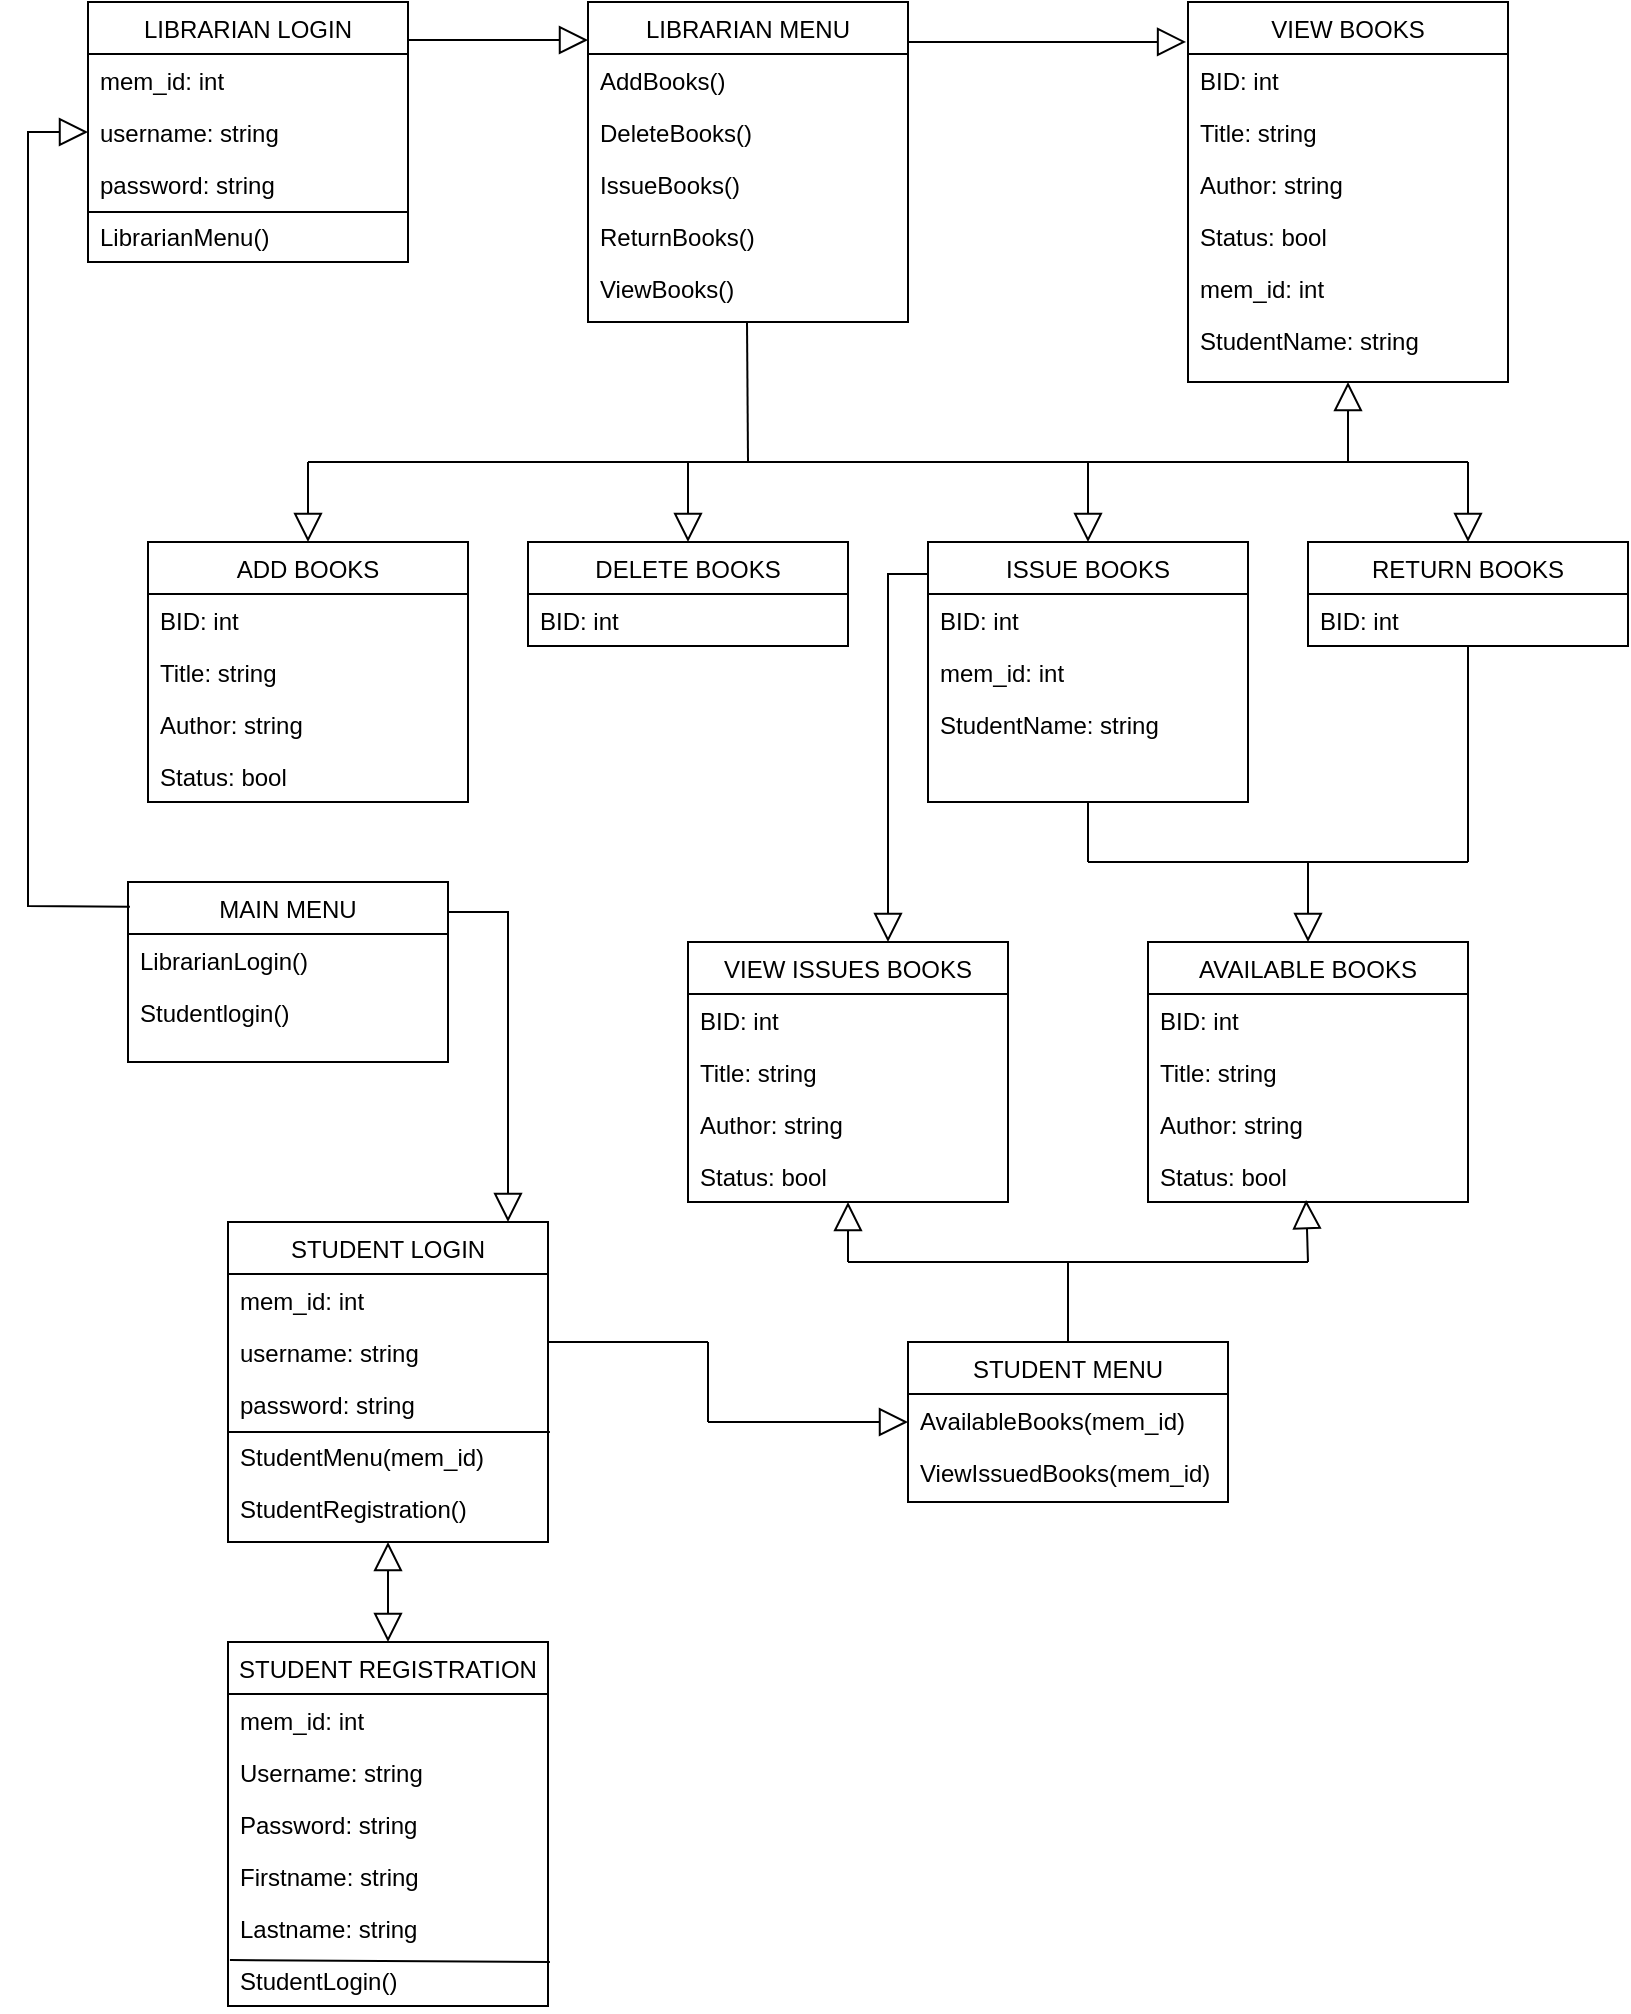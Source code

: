 <mxfile version="20.6.0" type="device"><diagram id="C5RBs43oDa-KdzZeNtuy" name="Page-1"><mxGraphModel dx="946" dy="614" grid="1" gridSize="10" guides="1" tooltips="1" connect="1" arrows="1" fold="1" page="1" pageScale="1" pageWidth="827" pageHeight="1169" math="0" shadow="0"><root><mxCell id="WIyWlLk6GJQsqaUBKTNV-0"/><mxCell id="WIyWlLk6GJQsqaUBKTNV-1" parent="WIyWlLk6GJQsqaUBKTNV-0"/><mxCell id="zkfFHV4jXpPFQw0GAbJ--0" value="VIEW BOOKS" style="swimlane;fontStyle=0;align=center;verticalAlign=top;childLayout=stackLayout;horizontal=1;startSize=26;horizontalStack=0;resizeParent=1;resizeLast=0;collapsible=1;marginBottom=0;rounded=0;shadow=0;strokeWidth=1;" parent="WIyWlLk6GJQsqaUBKTNV-1" vertex="1"><mxGeometry x="600" y="130" width="160" height="190" as="geometry"><mxRectangle x="230" y="140" width="160" height="26" as="alternateBounds"/></mxGeometry></mxCell><mxCell id="zkfFHV4jXpPFQw0GAbJ--1" value="BID: int" style="text;align=left;verticalAlign=top;spacingLeft=4;spacingRight=4;overflow=hidden;rotatable=0;points=[[0,0.5],[1,0.5]];portConstraint=eastwest;" parent="zkfFHV4jXpPFQw0GAbJ--0" vertex="1"><mxGeometry y="26" width="160" height="26" as="geometry"/></mxCell><mxCell id="zkfFHV4jXpPFQw0GAbJ--2" value="Title: string" style="text;align=left;verticalAlign=top;spacingLeft=4;spacingRight=4;overflow=hidden;rotatable=0;points=[[0,0.5],[1,0.5]];portConstraint=eastwest;rounded=0;shadow=0;html=0;" parent="zkfFHV4jXpPFQw0GAbJ--0" vertex="1"><mxGeometry y="52" width="160" height="26" as="geometry"/></mxCell><mxCell id="zkfFHV4jXpPFQw0GAbJ--3" value="Author: string" style="text;align=left;verticalAlign=top;spacingLeft=4;spacingRight=4;overflow=hidden;rotatable=0;points=[[0,0.5],[1,0.5]];portConstraint=eastwest;rounded=0;shadow=0;html=0;" parent="zkfFHV4jXpPFQw0GAbJ--0" vertex="1"><mxGeometry y="78" width="160" height="26" as="geometry"/></mxCell><mxCell id="ZYcGyszNyW5uwmsIXjJW-0" value="Status: bool" style="text;align=left;verticalAlign=top;spacingLeft=4;spacingRight=4;overflow=hidden;rotatable=0;points=[[0,0.5],[1,0.5]];portConstraint=eastwest;rounded=0;shadow=0;html=0;" parent="zkfFHV4jXpPFQw0GAbJ--0" vertex="1"><mxGeometry y="104" width="160" height="26" as="geometry"/></mxCell><mxCell id="ZYcGyszNyW5uwmsIXjJW-1" value="mem_id: int" style="text;align=left;verticalAlign=top;spacingLeft=4;spacingRight=4;overflow=hidden;rotatable=0;points=[[0,0.5],[1,0.5]];portConstraint=eastwest;rounded=0;shadow=0;html=0;" parent="zkfFHV4jXpPFQw0GAbJ--0" vertex="1"><mxGeometry y="130" width="160" height="26" as="geometry"/></mxCell><mxCell id="ZYcGyszNyW5uwmsIXjJW-2" value="StudentName: string" style="text;align=left;verticalAlign=top;spacingLeft=4;spacingRight=4;overflow=hidden;rotatable=0;points=[[0,0.5],[1,0.5]];portConstraint=eastwest;rounded=0;shadow=0;html=0;" parent="zkfFHV4jXpPFQw0GAbJ--0" vertex="1"><mxGeometry y="156" width="160" height="26" as="geometry"/></mxCell><mxCell id="zkfFHV4jXpPFQw0GAbJ--6" value="ADD BOOKS" style="swimlane;fontStyle=0;align=center;verticalAlign=top;childLayout=stackLayout;horizontal=1;startSize=26;horizontalStack=0;resizeParent=1;resizeLast=0;collapsible=1;marginBottom=0;rounded=0;shadow=0;strokeWidth=1;" parent="WIyWlLk6GJQsqaUBKTNV-1" vertex="1"><mxGeometry x="80" y="400" width="160" height="130" as="geometry"><mxRectangle x="130" y="380" width="160" height="26" as="alternateBounds"/></mxGeometry></mxCell><mxCell id="zkfFHV4jXpPFQw0GAbJ--7" value="BID: int" style="text;align=left;verticalAlign=top;spacingLeft=4;spacingRight=4;overflow=hidden;rotatable=0;points=[[0,0.5],[1,0.5]];portConstraint=eastwest;" parent="zkfFHV4jXpPFQw0GAbJ--6" vertex="1"><mxGeometry y="26" width="160" height="26" as="geometry"/></mxCell><mxCell id="zkfFHV4jXpPFQw0GAbJ--8" value="Title: string" style="text;align=left;verticalAlign=top;spacingLeft=4;spacingRight=4;overflow=hidden;rotatable=0;points=[[0,0.5],[1,0.5]];portConstraint=eastwest;rounded=0;shadow=0;html=0;" parent="zkfFHV4jXpPFQw0GAbJ--6" vertex="1"><mxGeometry y="52" width="160" height="26" as="geometry"/></mxCell><mxCell id="ZYcGyszNyW5uwmsIXjJW-3" value="Author: string" style="text;align=left;verticalAlign=top;spacingLeft=4;spacingRight=4;overflow=hidden;rotatable=0;points=[[0,0.5],[1,0.5]];portConstraint=eastwest;rounded=0;shadow=0;html=0;" parent="zkfFHV4jXpPFQw0GAbJ--6" vertex="1"><mxGeometry y="78" width="160" height="26" as="geometry"/></mxCell><mxCell id="ZYcGyszNyW5uwmsIXjJW-4" value="Status: bool" style="text;align=left;verticalAlign=top;spacingLeft=4;spacingRight=4;overflow=hidden;rotatable=0;points=[[0,0.5],[1,0.5]];portConstraint=eastwest;rounded=0;shadow=0;html=0;" parent="zkfFHV4jXpPFQw0GAbJ--6" vertex="1"><mxGeometry y="104" width="160" height="26" as="geometry"/></mxCell><mxCell id="zkfFHV4jXpPFQw0GAbJ--13" value="DELETE BOOKS" style="swimlane;fontStyle=0;align=center;verticalAlign=top;childLayout=stackLayout;horizontal=1;startSize=26;horizontalStack=0;resizeParent=1;resizeLast=0;collapsible=1;marginBottom=0;rounded=0;shadow=0;strokeWidth=1;" parent="WIyWlLk6GJQsqaUBKTNV-1" vertex="1"><mxGeometry x="270" y="400" width="160" height="52" as="geometry"><mxRectangle x="340" y="380" width="170" height="26" as="alternateBounds"/></mxGeometry></mxCell><mxCell id="zkfFHV4jXpPFQw0GAbJ--14" value="BID: int" style="text;align=left;verticalAlign=top;spacingLeft=4;spacingRight=4;overflow=hidden;rotatable=0;points=[[0,0.5],[1,0.5]];portConstraint=eastwest;" parent="zkfFHV4jXpPFQw0GAbJ--13" vertex="1"><mxGeometry y="26" width="160" height="26" as="geometry"/></mxCell><mxCell id="ZYcGyszNyW5uwmsIXjJW-7" value="ISSUE BOOKS" style="swimlane;fontStyle=0;align=center;verticalAlign=top;childLayout=stackLayout;horizontal=1;startSize=26;horizontalStack=0;resizeParent=1;resizeLast=0;collapsible=1;marginBottom=0;rounded=0;shadow=0;strokeWidth=1;" parent="WIyWlLk6GJQsqaUBKTNV-1" vertex="1"><mxGeometry x="470" y="400" width="160" height="130" as="geometry"><mxRectangle x="130" y="380" width="160" height="26" as="alternateBounds"/></mxGeometry></mxCell><mxCell id="ZYcGyszNyW5uwmsIXjJW-8" value="BID: int" style="text;align=left;verticalAlign=top;spacingLeft=4;spacingRight=4;overflow=hidden;rotatable=0;points=[[0,0.5],[1,0.5]];portConstraint=eastwest;" parent="ZYcGyszNyW5uwmsIXjJW-7" vertex="1"><mxGeometry y="26" width="160" height="26" as="geometry"/></mxCell><mxCell id="ZYcGyszNyW5uwmsIXjJW-12" value="mem_id: int" style="text;align=left;verticalAlign=top;spacingLeft=4;spacingRight=4;overflow=hidden;rotatable=0;points=[[0,0.5],[1,0.5]];portConstraint=eastwest;rounded=0;shadow=0;html=0;" parent="ZYcGyszNyW5uwmsIXjJW-7" vertex="1"><mxGeometry y="52" width="160" height="26" as="geometry"/></mxCell><mxCell id="ZYcGyszNyW5uwmsIXjJW-13" value="StudentName: string" style="text;align=left;verticalAlign=top;spacingLeft=4;spacingRight=4;overflow=hidden;rotatable=0;points=[[0,0.5],[1,0.5]];portConstraint=eastwest;rounded=0;shadow=0;html=0;" parent="ZYcGyszNyW5uwmsIXjJW-7" vertex="1"><mxGeometry y="78" width="160" height="26" as="geometry"/></mxCell><mxCell id="ZYcGyszNyW5uwmsIXjJW-14" value="RETURN BOOKS" style="swimlane;fontStyle=0;align=center;verticalAlign=top;childLayout=stackLayout;horizontal=1;startSize=26;horizontalStack=0;resizeParent=1;resizeLast=0;collapsible=1;marginBottom=0;rounded=0;shadow=0;strokeWidth=1;" parent="WIyWlLk6GJQsqaUBKTNV-1" vertex="1"><mxGeometry x="660" y="400" width="160" height="52" as="geometry"><mxRectangle x="340" y="380" width="170" height="26" as="alternateBounds"/></mxGeometry></mxCell><mxCell id="ZYcGyszNyW5uwmsIXjJW-15" value="BID: int" style="text;align=left;verticalAlign=top;spacingLeft=4;spacingRight=4;overflow=hidden;rotatable=0;points=[[0,0.5],[1,0.5]];portConstraint=eastwest;" parent="ZYcGyszNyW5uwmsIXjJW-14" vertex="1"><mxGeometry y="26" width="160" height="26" as="geometry"/></mxCell><mxCell id="ZYcGyszNyW5uwmsIXjJW-20" value="" style="endArrow=none;html=1;rounded=0;" parent="WIyWlLk6GJQsqaUBKTNV-1" edge="1"><mxGeometry width="50" height="50" relative="1" as="geometry"><mxPoint x="160" y="360" as="sourcePoint"/><mxPoint x="740" y="360" as="targetPoint"/></mxGeometry></mxCell><mxCell id="ZYcGyszNyW5uwmsIXjJW-22" value="" style="endArrow=none;html=1;rounded=0;exitX=0.5;exitY=0;exitDx=0;exitDy=0;startArrow=block;startFill=0;endSize=6;startSize=12;" parent="WIyWlLk6GJQsqaUBKTNV-1" source="ZYcGyszNyW5uwmsIXjJW-14" edge="1"><mxGeometry width="50" height="50" relative="1" as="geometry"><mxPoint x="550" y="360" as="sourcePoint"/><mxPoint x="740" y="360" as="targetPoint"/></mxGeometry></mxCell><mxCell id="ZYcGyszNyW5uwmsIXjJW-23" value="" style="endArrow=none;html=1;rounded=0;exitX=0.5;exitY=0;exitDx=0;exitDy=0;endFill=0;startArrow=block;startFill=0;startSize=12;" parent="WIyWlLk6GJQsqaUBKTNV-1" source="zkfFHV4jXpPFQw0GAbJ--13" edge="1"><mxGeometry width="50" height="50" relative="1" as="geometry"><mxPoint x="550" y="360" as="sourcePoint"/><mxPoint x="350" y="360" as="targetPoint"/></mxGeometry></mxCell><mxCell id="ZYcGyszNyW5uwmsIXjJW-24" value="" style="endArrow=block;html=1;rounded=0;entryX=0.5;entryY=0;entryDx=0;entryDy=0;startArrow=none;startFill=0;endFill=0;endSize=12;" parent="WIyWlLk6GJQsqaUBKTNV-1" target="ZYcGyszNyW5uwmsIXjJW-7" edge="1"><mxGeometry width="50" height="50" relative="1" as="geometry"><mxPoint x="550" y="360" as="sourcePoint"/><mxPoint x="600" y="310" as="targetPoint"/></mxGeometry></mxCell><mxCell id="ZYcGyszNyW5uwmsIXjJW-25" value="" style="endArrow=block;endFill=0;endSize=12;html=1;rounded=0;entryX=0.5;entryY=1;entryDx=0;entryDy=0;" parent="WIyWlLk6GJQsqaUBKTNV-1" target="zkfFHV4jXpPFQw0GAbJ--0" edge="1"><mxGeometry width="160" relative="1" as="geometry"><mxPoint x="680" y="360" as="sourcePoint"/><mxPoint x="650" y="330" as="targetPoint"/></mxGeometry></mxCell><mxCell id="ZYcGyszNyW5uwmsIXjJW-26" value="LIBRARIAN LOGIN" style="swimlane;fontStyle=0;align=center;verticalAlign=top;childLayout=stackLayout;horizontal=1;startSize=26;horizontalStack=0;resizeParent=1;resizeLast=0;collapsible=1;marginBottom=0;rounded=0;shadow=0;strokeWidth=1;" parent="WIyWlLk6GJQsqaUBKTNV-1" vertex="1"><mxGeometry x="50" y="130" width="160" height="130" as="geometry"><mxRectangle x="130" y="380" width="160" height="26" as="alternateBounds"/></mxGeometry></mxCell><mxCell id="ZYcGyszNyW5uwmsIXjJW-27" value="mem_id: int" style="text;align=left;verticalAlign=top;spacingLeft=4;spacingRight=4;overflow=hidden;rotatable=0;points=[[0,0.5],[1,0.5]];portConstraint=eastwest;" parent="ZYcGyszNyW5uwmsIXjJW-26" vertex="1"><mxGeometry y="26" width="160" height="26" as="geometry"/></mxCell><mxCell id="ZYcGyszNyW5uwmsIXjJW-28" value="username: string" style="text;align=left;verticalAlign=top;spacingLeft=4;spacingRight=4;overflow=hidden;rotatable=0;points=[[0,0.5],[1,0.5]];portConstraint=eastwest;rounded=0;shadow=0;html=0;" parent="ZYcGyszNyW5uwmsIXjJW-26" vertex="1"><mxGeometry y="52" width="160" height="26" as="geometry"/></mxCell><mxCell id="ZYcGyszNyW5uwmsIXjJW-29" value="password: string" style="text;align=left;verticalAlign=top;spacingLeft=4;spacingRight=4;overflow=hidden;rotatable=0;points=[[0,0.5],[1,0.5]];portConstraint=eastwest;rounded=0;shadow=0;html=0;" parent="ZYcGyszNyW5uwmsIXjJW-26" vertex="1"><mxGeometry y="78" width="160" height="26" as="geometry"/></mxCell><mxCell id="RaeKmIm7E5EbXky-IzWQ-23" value="LibrarianMenu()" style="text;align=left;verticalAlign=top;spacingLeft=4;spacingRight=4;overflow=hidden;rotatable=0;points=[[0,0.5],[1,0.5]];portConstraint=eastwest;rounded=0;shadow=0;html=0;" vertex="1" parent="ZYcGyszNyW5uwmsIXjJW-26"><mxGeometry y="104" width="160" height="26" as="geometry"/></mxCell><mxCell id="RaeKmIm7E5EbXky-IzWQ-24" value="" style="endArrow=none;html=1;rounded=0;strokeWidth=1;startSize=12;endSize=12;targetPerimeterSpacing=0;exitX=0;exitY=0.038;exitDx=0;exitDy=0;exitPerimeter=0;entryX=1;entryY=0.038;entryDx=0;entryDy=0;entryPerimeter=0;" edge="1" parent="ZYcGyszNyW5uwmsIXjJW-26" source="RaeKmIm7E5EbXky-IzWQ-23" target="RaeKmIm7E5EbXky-IzWQ-23"><mxGeometry width="50" height="50" relative="1" as="geometry"><mxPoint x="280" y="20" as="sourcePoint"/><mxPoint x="330" y="-30" as="targetPoint"/></mxGeometry></mxCell><mxCell id="ZYcGyszNyW5uwmsIXjJW-30" value="LIBRARIAN MENU" style="swimlane;fontStyle=0;align=center;verticalAlign=top;childLayout=stackLayout;horizontal=1;startSize=26;horizontalStack=0;resizeParent=1;resizeLast=0;collapsible=1;marginBottom=0;rounded=0;shadow=0;strokeWidth=1;" parent="WIyWlLk6GJQsqaUBKTNV-1" vertex="1"><mxGeometry x="300" y="130" width="160" height="160" as="geometry"><mxRectangle x="130" y="380" width="160" height="26" as="alternateBounds"/></mxGeometry></mxCell><mxCell id="ZYcGyszNyW5uwmsIXjJW-31" value="AddBooks()" style="text;align=left;verticalAlign=top;spacingLeft=4;spacingRight=4;overflow=hidden;rotatable=0;points=[[0,0.5],[1,0.5]];portConstraint=eastwest;" parent="ZYcGyszNyW5uwmsIXjJW-30" vertex="1"><mxGeometry y="26" width="160" height="26" as="geometry"/></mxCell><mxCell id="ZYcGyszNyW5uwmsIXjJW-32" value="DeleteBooks()" style="text;align=left;verticalAlign=top;spacingLeft=4;spacingRight=4;overflow=hidden;rotatable=0;points=[[0,0.5],[1,0.5]];portConstraint=eastwest;rounded=0;shadow=0;html=0;" parent="ZYcGyszNyW5uwmsIXjJW-30" vertex="1"><mxGeometry y="52" width="160" height="26" as="geometry"/></mxCell><mxCell id="ZYcGyszNyW5uwmsIXjJW-33" value="IssueBooks()" style="text;align=left;verticalAlign=top;spacingLeft=4;spacingRight=4;overflow=hidden;rotatable=0;points=[[0,0.5],[1,0.5]];portConstraint=eastwest;rounded=0;shadow=0;html=0;" parent="ZYcGyszNyW5uwmsIXjJW-30" vertex="1"><mxGeometry y="78" width="160" height="26" as="geometry"/></mxCell><mxCell id="ZYcGyszNyW5uwmsIXjJW-36" value="ReturnBooks()" style="text;align=left;verticalAlign=top;spacingLeft=4;spacingRight=4;overflow=hidden;rotatable=0;points=[[0,0.5],[1,0.5]];portConstraint=eastwest;rounded=0;shadow=0;html=0;" parent="ZYcGyszNyW5uwmsIXjJW-30" vertex="1"><mxGeometry y="104" width="160" height="26" as="geometry"/></mxCell><mxCell id="ZYcGyszNyW5uwmsIXjJW-37" value="ViewBooks()" style="text;align=left;verticalAlign=top;spacingLeft=4;spacingRight=4;overflow=hidden;rotatable=0;points=[[0,0.5],[1,0.5]];portConstraint=eastwest;rounded=0;shadow=0;html=0;" parent="ZYcGyszNyW5uwmsIXjJW-30" vertex="1"><mxGeometry y="130" width="160" height="26" as="geometry"/></mxCell><mxCell id="ZYcGyszNyW5uwmsIXjJW-38" value="" style="endArrow=none;endFill=0;endSize=12;html=1;rounded=0;entryX=0.5;entryY=1;entryDx=0;entryDy=0;" parent="WIyWlLk6GJQsqaUBKTNV-1" edge="1"><mxGeometry width="160" relative="1" as="geometry"><mxPoint x="380" y="360" as="sourcePoint"/><mxPoint x="379.5" y="290" as="targetPoint"/></mxGeometry></mxCell><mxCell id="ZYcGyszNyW5uwmsIXjJW-39" value="" style="endArrow=block;endFill=0;endSize=12;html=1;rounded=0;" parent="WIyWlLk6GJQsqaUBKTNV-1" edge="1"><mxGeometry width="160" relative="1" as="geometry"><mxPoint x="210" y="149" as="sourcePoint"/><mxPoint x="300" y="149" as="targetPoint"/></mxGeometry></mxCell><mxCell id="ZYcGyszNyW5uwmsIXjJW-40" value="" style="endArrow=block;endFill=0;endSize=12;html=1;rounded=0;exitX=1.006;exitY=0.127;exitDx=0;exitDy=0;exitPerimeter=0;entryX=-0.006;entryY=0.105;entryDx=0;entryDy=0;entryPerimeter=0;" parent="WIyWlLk6GJQsqaUBKTNV-1" target="zkfFHV4jXpPFQw0GAbJ--0" edge="1"><mxGeometry width="160" relative="1" as="geometry"><mxPoint x="460.0" y="150.0" as="sourcePoint"/><mxPoint x="549.04" y="150.03" as="targetPoint"/></mxGeometry></mxCell><mxCell id="ZYcGyszNyW5uwmsIXjJW-41" value="AVAILABLE BOOKS" style="swimlane;fontStyle=0;align=center;verticalAlign=top;childLayout=stackLayout;horizontal=1;startSize=26;horizontalStack=0;resizeParent=1;resizeLast=0;collapsible=1;marginBottom=0;rounded=0;shadow=0;strokeWidth=1;" parent="WIyWlLk6GJQsqaUBKTNV-1" vertex="1"><mxGeometry x="580" y="600" width="160" height="130" as="geometry"><mxRectangle x="130" y="380" width="160" height="26" as="alternateBounds"/></mxGeometry></mxCell><mxCell id="ZYcGyszNyW5uwmsIXjJW-42" value="BID: int" style="text;align=left;verticalAlign=top;spacingLeft=4;spacingRight=4;overflow=hidden;rotatable=0;points=[[0,0.5],[1,0.5]];portConstraint=eastwest;" parent="ZYcGyszNyW5uwmsIXjJW-41" vertex="1"><mxGeometry y="26" width="160" height="26" as="geometry"/></mxCell><mxCell id="ZYcGyszNyW5uwmsIXjJW-43" value="Title: string" style="text;align=left;verticalAlign=top;spacingLeft=4;spacingRight=4;overflow=hidden;rotatable=0;points=[[0,0.5],[1,0.5]];portConstraint=eastwest;rounded=0;shadow=0;html=0;" parent="ZYcGyszNyW5uwmsIXjJW-41" vertex="1"><mxGeometry y="52" width="160" height="26" as="geometry"/></mxCell><mxCell id="ZYcGyszNyW5uwmsIXjJW-44" value="Author: string" style="text;align=left;verticalAlign=top;spacingLeft=4;spacingRight=4;overflow=hidden;rotatable=0;points=[[0,0.5],[1,0.5]];portConstraint=eastwest;rounded=0;shadow=0;html=0;" parent="ZYcGyszNyW5uwmsIXjJW-41" vertex="1"><mxGeometry y="78" width="160" height="26" as="geometry"/></mxCell><mxCell id="ZYcGyszNyW5uwmsIXjJW-45" value="Status: bool" style="text;align=left;verticalAlign=top;spacingLeft=4;spacingRight=4;overflow=hidden;rotatable=0;points=[[0,0.5],[1,0.5]];portConstraint=eastwest;rounded=0;shadow=0;html=0;" parent="ZYcGyszNyW5uwmsIXjJW-41" vertex="1"><mxGeometry y="104" width="160" height="26" as="geometry"/></mxCell><mxCell id="ZYcGyszNyW5uwmsIXjJW-46" value="" style="endArrow=none;html=1;rounded=0;" parent="WIyWlLk6GJQsqaUBKTNV-1" edge="1"><mxGeometry width="50" height="50" relative="1" as="geometry"><mxPoint x="550" y="560" as="sourcePoint"/><mxPoint x="740" y="560" as="targetPoint"/></mxGeometry></mxCell><mxCell id="ZYcGyszNyW5uwmsIXjJW-47" value="" style="endArrow=none;html=1;rounded=0;entryX=0.5;entryY=1;entryDx=0;entryDy=0;" parent="WIyWlLk6GJQsqaUBKTNV-1" target="ZYcGyszNyW5uwmsIXjJW-7" edge="1"><mxGeometry width="50" height="50" relative="1" as="geometry"><mxPoint x="550" y="560" as="sourcePoint"/><mxPoint x="480" y="430" as="targetPoint"/></mxGeometry></mxCell><mxCell id="ZYcGyszNyW5uwmsIXjJW-48" value="" style="endArrow=none;html=1;rounded=0;entryX=0.5;entryY=1;entryDx=0;entryDy=0;entryPerimeter=0;" parent="WIyWlLk6GJQsqaUBKTNV-1" target="ZYcGyszNyW5uwmsIXjJW-15" edge="1"><mxGeometry width="50" height="50" relative="1" as="geometry"><mxPoint x="740" y="560" as="sourcePoint"/><mxPoint x="740" y="480" as="targetPoint"/></mxGeometry></mxCell><mxCell id="ZYcGyszNyW5uwmsIXjJW-49" value="" style="endArrow=block;endFill=0;endSize=12;html=1;rounded=0;entryX=0.5;entryY=0;entryDx=0;entryDy=0;" parent="WIyWlLk6GJQsqaUBKTNV-1" target="ZYcGyszNyW5uwmsIXjJW-41" edge="1"><mxGeometry width="160" relative="1" as="geometry"><mxPoint x="660" y="560" as="sourcePoint"/><mxPoint x="540" y="585" as="targetPoint"/></mxGeometry></mxCell><mxCell id="ZYcGyszNyW5uwmsIXjJW-50" value="VIEW ISSUES BOOKS" style="swimlane;fontStyle=0;align=center;verticalAlign=top;childLayout=stackLayout;horizontal=1;startSize=26;horizontalStack=0;resizeParent=1;resizeLast=0;collapsible=1;marginBottom=0;rounded=0;shadow=0;strokeWidth=1;" parent="WIyWlLk6GJQsqaUBKTNV-1" vertex="1"><mxGeometry x="350" y="600" width="160" height="130" as="geometry"><mxRectangle x="130" y="380" width="160" height="26" as="alternateBounds"/></mxGeometry></mxCell><mxCell id="ZYcGyszNyW5uwmsIXjJW-51" value="BID: int" style="text;align=left;verticalAlign=top;spacingLeft=4;spacingRight=4;overflow=hidden;rotatable=0;points=[[0,0.5],[1,0.5]];portConstraint=eastwest;" parent="ZYcGyszNyW5uwmsIXjJW-50" vertex="1"><mxGeometry y="26" width="160" height="26" as="geometry"/></mxCell><mxCell id="ZYcGyszNyW5uwmsIXjJW-52" value="Title: string" style="text;align=left;verticalAlign=top;spacingLeft=4;spacingRight=4;overflow=hidden;rotatable=0;points=[[0,0.5],[1,0.5]];portConstraint=eastwest;rounded=0;shadow=0;html=0;" parent="ZYcGyszNyW5uwmsIXjJW-50" vertex="1"><mxGeometry y="52" width="160" height="26" as="geometry"/></mxCell><mxCell id="ZYcGyszNyW5uwmsIXjJW-53" value="Author: string" style="text;align=left;verticalAlign=top;spacingLeft=4;spacingRight=4;overflow=hidden;rotatable=0;points=[[0,0.5],[1,0.5]];portConstraint=eastwest;rounded=0;shadow=0;html=0;" parent="ZYcGyszNyW5uwmsIXjJW-50" vertex="1"><mxGeometry y="78" width="160" height="26" as="geometry"/></mxCell><mxCell id="ZYcGyszNyW5uwmsIXjJW-54" value="Status: bool" style="text;align=left;verticalAlign=top;spacingLeft=4;spacingRight=4;overflow=hidden;rotatable=0;points=[[0,0.5],[1,0.5]];portConstraint=eastwest;rounded=0;shadow=0;html=0;" parent="ZYcGyszNyW5uwmsIXjJW-50" vertex="1"><mxGeometry y="104" width="160" height="26" as="geometry"/></mxCell><mxCell id="ZYcGyszNyW5uwmsIXjJW-55" value="STUDENT MENU" style="swimlane;fontStyle=0;align=center;verticalAlign=top;childLayout=stackLayout;horizontal=1;startSize=26;horizontalStack=0;resizeParent=1;resizeLast=0;collapsible=1;marginBottom=0;rounded=0;shadow=0;strokeWidth=1;" parent="WIyWlLk6GJQsqaUBKTNV-1" vertex="1"><mxGeometry x="460" y="800" width="160" height="80" as="geometry"><mxRectangle x="130" y="380" width="160" height="26" as="alternateBounds"/></mxGeometry></mxCell><mxCell id="ZYcGyszNyW5uwmsIXjJW-56" value="AvailableBooks(mem_id)" style="text;align=left;verticalAlign=top;spacingLeft=4;spacingRight=4;overflow=hidden;rotatable=0;points=[[0,0.5],[1,0.5]];portConstraint=eastwest;" parent="ZYcGyszNyW5uwmsIXjJW-55" vertex="1"><mxGeometry y="26" width="160" height="26" as="geometry"/></mxCell><mxCell id="ZYcGyszNyW5uwmsIXjJW-57" value="ViewIssuedBooks(mem_id)" style="text;align=left;verticalAlign=top;spacingLeft=4;spacingRight=4;overflow=hidden;rotatable=0;points=[[0,0.5],[1,0.5]];portConstraint=eastwest;rounded=0;shadow=0;html=0;" parent="ZYcGyszNyW5uwmsIXjJW-55" vertex="1"><mxGeometry y="52" width="160" height="26" as="geometry"/></mxCell><mxCell id="ZYcGyszNyW5uwmsIXjJW-60" value="" style="endArrow=none;html=1;rounded=0;" parent="WIyWlLk6GJQsqaUBKTNV-1" edge="1"><mxGeometry width="50" height="50" relative="1" as="geometry"><mxPoint x="430" y="760" as="sourcePoint"/><mxPoint x="660" y="760" as="targetPoint"/></mxGeometry></mxCell><mxCell id="ZYcGyszNyW5uwmsIXjJW-64" value="" style="endArrow=block;endFill=0;endSize=12;html=1;rounded=0;" parent="WIyWlLk6GJQsqaUBKTNV-1" edge="1"><mxGeometry width="160" relative="1" as="geometry"><mxPoint x="430" y="760" as="sourcePoint"/><mxPoint x="430" y="730" as="targetPoint"/></mxGeometry></mxCell><mxCell id="ZYcGyszNyW5uwmsIXjJW-65" value="" style="endArrow=block;endFill=0;endSize=12;html=1;rounded=0;entryX=0.494;entryY=0.962;entryDx=0;entryDy=0;entryPerimeter=0;" parent="WIyWlLk6GJQsqaUBKTNV-1" target="ZYcGyszNyW5uwmsIXjJW-45" edge="1"><mxGeometry width="160" relative="1" as="geometry"><mxPoint x="660" y="760" as="sourcePoint"/><mxPoint x="690" y="740" as="targetPoint"/></mxGeometry></mxCell><mxCell id="ZYcGyszNyW5uwmsIXjJW-66" value="" style="endArrow=none;html=1;rounded=0;entryX=0.5;entryY=0;entryDx=0;entryDy=0;" parent="WIyWlLk6GJQsqaUBKTNV-1" target="ZYcGyszNyW5uwmsIXjJW-55" edge="1"><mxGeometry width="50" height="50" relative="1" as="geometry"><mxPoint x="540" y="760" as="sourcePoint"/><mxPoint x="480" y="720" as="targetPoint"/></mxGeometry></mxCell><mxCell id="ZYcGyszNyW5uwmsIXjJW-67" value="STUDENT LOGIN" style="swimlane;fontStyle=0;align=center;verticalAlign=top;childLayout=stackLayout;horizontal=1;startSize=26;horizontalStack=0;resizeParent=1;resizeLast=0;collapsible=1;marginBottom=0;rounded=0;shadow=0;strokeWidth=1;" parent="WIyWlLk6GJQsqaUBKTNV-1" vertex="1"><mxGeometry x="120" y="740" width="160" height="160" as="geometry"><mxRectangle x="130" y="380" width="160" height="26" as="alternateBounds"/></mxGeometry></mxCell><mxCell id="ZYcGyszNyW5uwmsIXjJW-68" value="mem_id: int" style="text;align=left;verticalAlign=top;spacingLeft=4;spacingRight=4;overflow=hidden;rotatable=0;points=[[0,0.5],[1,0.5]];portConstraint=eastwest;" parent="ZYcGyszNyW5uwmsIXjJW-67" vertex="1"><mxGeometry y="26" width="160" height="26" as="geometry"/></mxCell><mxCell id="ZYcGyszNyW5uwmsIXjJW-69" value="username: string" style="text;align=left;verticalAlign=top;spacingLeft=4;spacingRight=4;overflow=hidden;rotatable=0;points=[[0,0.5],[1,0.5]];portConstraint=eastwest;rounded=0;shadow=0;html=0;" parent="ZYcGyszNyW5uwmsIXjJW-67" vertex="1"><mxGeometry y="52" width="160" height="26" as="geometry"/></mxCell><mxCell id="RaeKmIm7E5EbXky-IzWQ-19" value="" style="endArrow=none;html=1;rounded=0;strokeWidth=1;startSize=12;endSize=12;targetPerimeterSpacing=0;entryX=1.006;entryY=0.038;entryDx=0;entryDy=0;entryPerimeter=0;" edge="1" parent="ZYcGyszNyW5uwmsIXjJW-67" target="RaeKmIm7E5EbXky-IzWQ-17"><mxGeometry width="50" height="50" relative="1" as="geometry"><mxPoint y="105" as="sourcePoint"/><mxPoint x="50" y="55" as="targetPoint"/></mxGeometry></mxCell><mxCell id="ZYcGyszNyW5uwmsIXjJW-70" value="password: string" style="text;align=left;verticalAlign=top;spacingLeft=4;spacingRight=4;overflow=hidden;rotatable=0;points=[[0,0.5],[1,0.5]];portConstraint=eastwest;rounded=0;shadow=0;html=0;" parent="ZYcGyszNyW5uwmsIXjJW-67" vertex="1"><mxGeometry y="78" width="160" height="26" as="geometry"/></mxCell><mxCell id="RaeKmIm7E5EbXky-IzWQ-17" value="StudentMenu(mem_id)" style="text;align=left;verticalAlign=top;spacingLeft=4;spacingRight=4;overflow=hidden;rotatable=0;points=[[0,0.5],[1,0.5]];portConstraint=eastwest;rounded=0;shadow=0;html=0;" vertex="1" parent="ZYcGyszNyW5uwmsIXjJW-67"><mxGeometry y="104" width="160" height="26" as="geometry"/></mxCell><mxCell id="RaeKmIm7E5EbXky-IzWQ-18" value="StudentRegistration()" style="text;align=left;verticalAlign=top;spacingLeft=4;spacingRight=4;overflow=hidden;rotatable=0;points=[[0,0.5],[1,0.5]];portConstraint=eastwest;rounded=0;shadow=0;html=0;" vertex="1" parent="ZYcGyszNyW5uwmsIXjJW-67"><mxGeometry y="130" width="160" height="26" as="geometry"/></mxCell><mxCell id="ZYcGyszNyW5uwmsIXjJW-72" value="STUDENT REGISTRATION" style="swimlane;fontStyle=0;align=center;verticalAlign=top;childLayout=stackLayout;horizontal=1;startSize=26;horizontalStack=0;resizeParent=1;resizeLast=0;collapsible=1;marginBottom=0;rounded=0;shadow=0;strokeWidth=1;" parent="WIyWlLk6GJQsqaUBKTNV-1" vertex="1"><mxGeometry x="120" y="950" width="160" height="182" as="geometry"><mxRectangle x="130" y="380" width="160" height="26" as="alternateBounds"/></mxGeometry></mxCell><mxCell id="ZYcGyszNyW5uwmsIXjJW-73" value="mem_id: int" style="text;align=left;verticalAlign=top;spacingLeft=4;spacingRight=4;overflow=hidden;rotatable=0;points=[[0,0.5],[1,0.5]];portConstraint=eastwest;" parent="ZYcGyszNyW5uwmsIXjJW-72" vertex="1"><mxGeometry y="26" width="160" height="26" as="geometry"/></mxCell><mxCell id="ZYcGyszNyW5uwmsIXjJW-74" value="Username: string" style="text;align=left;verticalAlign=top;spacingLeft=4;spacingRight=4;overflow=hidden;rotatable=0;points=[[0,0.5],[1,0.5]];portConstraint=eastwest;rounded=0;shadow=0;html=0;" parent="ZYcGyszNyW5uwmsIXjJW-72" vertex="1"><mxGeometry y="52" width="160" height="26" as="geometry"/></mxCell><mxCell id="ZYcGyszNyW5uwmsIXjJW-75" value="Password: string" style="text;align=left;verticalAlign=top;spacingLeft=4;spacingRight=4;overflow=hidden;rotatable=0;points=[[0,0.5],[1,0.5]];portConstraint=eastwest;rounded=0;shadow=0;html=0;" parent="ZYcGyszNyW5uwmsIXjJW-72" vertex="1"><mxGeometry y="78" width="160" height="26" as="geometry"/></mxCell><mxCell id="ZYcGyszNyW5uwmsIXjJW-76" value="Firstname: string" style="text;align=left;verticalAlign=top;spacingLeft=4;spacingRight=4;overflow=hidden;rotatable=0;points=[[0,0.5],[1,0.5]];portConstraint=eastwest;rounded=0;shadow=0;html=0;" parent="ZYcGyszNyW5uwmsIXjJW-72" vertex="1"><mxGeometry y="104" width="160" height="26" as="geometry"/></mxCell><mxCell id="ZYcGyszNyW5uwmsIXjJW-81" value="Lastname: string" style="text;align=left;verticalAlign=top;spacingLeft=4;spacingRight=4;overflow=hidden;rotatable=0;points=[[0,0.5],[1,0.5]];portConstraint=eastwest;rounded=0;shadow=0;html=0;" parent="ZYcGyszNyW5uwmsIXjJW-72" vertex="1"><mxGeometry y="130" width="160" height="26" as="geometry"/></mxCell><mxCell id="RaeKmIm7E5EbXky-IzWQ-21" value="StudentLogin()" style="text;align=left;verticalAlign=top;spacingLeft=4;spacingRight=4;overflow=hidden;rotatable=0;points=[[0,0.5],[1,0.5]];portConstraint=eastwest;rounded=0;shadow=0;html=0;" vertex="1" parent="ZYcGyszNyW5uwmsIXjJW-72"><mxGeometry y="156" width="160" height="26" as="geometry"/></mxCell><mxCell id="RaeKmIm7E5EbXky-IzWQ-22" value="" style="endArrow=none;html=1;rounded=0;strokeWidth=1;startSize=12;endSize=12;targetPerimeterSpacing=0;exitX=0.006;exitY=0.115;exitDx=0;exitDy=0;exitPerimeter=0;entryX=1.006;entryY=0.154;entryDx=0;entryDy=0;entryPerimeter=0;" edge="1" parent="ZYcGyszNyW5uwmsIXjJW-72" source="RaeKmIm7E5EbXky-IzWQ-21" target="RaeKmIm7E5EbXky-IzWQ-21"><mxGeometry width="50" height="50" relative="1" as="geometry"><mxPoint x="210" as="sourcePoint"/><mxPoint x="260" y="-50" as="targetPoint"/></mxGeometry></mxCell><mxCell id="ZYcGyszNyW5uwmsIXjJW-78" value="" style="endArrow=none;html=1;rounded=0;" parent="WIyWlLk6GJQsqaUBKTNV-1" edge="1"><mxGeometry width="50" height="50" relative="1" as="geometry"><mxPoint x="360" y="800" as="sourcePoint"/><mxPoint x="280" y="800" as="targetPoint"/></mxGeometry></mxCell><mxCell id="ZYcGyszNyW5uwmsIXjJW-80" value="" style="endArrow=block;endFill=0;endSize=12;html=1;rounded=0;" parent="WIyWlLk6GJQsqaUBKTNV-1" edge="1"><mxGeometry width="160" relative="1" as="geometry"><mxPoint x="360" y="840" as="sourcePoint"/><mxPoint x="460" y="840" as="targetPoint"/></mxGeometry></mxCell><mxCell id="RaeKmIm7E5EbXky-IzWQ-0" value="MAIN MENU" style="swimlane;fontStyle=0;align=center;verticalAlign=top;childLayout=stackLayout;horizontal=1;startSize=26;horizontalStack=0;resizeParent=1;resizeLast=0;collapsible=1;marginBottom=0;rounded=0;shadow=0;strokeWidth=1;" vertex="1" parent="WIyWlLk6GJQsqaUBKTNV-1"><mxGeometry x="70" y="570" width="160" height="90" as="geometry"><mxRectangle x="130" y="380" width="160" height="26" as="alternateBounds"/></mxGeometry></mxCell><mxCell id="RaeKmIm7E5EbXky-IzWQ-1" value="LibrarianLogin()" style="text;align=left;verticalAlign=top;spacingLeft=4;spacingRight=4;overflow=hidden;rotatable=0;points=[[0,0.5],[1,0.5]];portConstraint=eastwest;" vertex="1" parent="RaeKmIm7E5EbXky-IzWQ-0"><mxGeometry y="26" width="160" height="26" as="geometry"/></mxCell><mxCell id="RaeKmIm7E5EbXky-IzWQ-2" value="Studentlogin()" style="text;align=left;verticalAlign=top;spacingLeft=4;spacingRight=4;overflow=hidden;rotatable=0;points=[[0,0.5],[1,0.5]];portConstraint=eastwest;rounded=0;shadow=0;html=0;" vertex="1" parent="RaeKmIm7E5EbXky-IzWQ-0"><mxGeometry y="52" width="160" height="26" as="geometry"/></mxCell><mxCell id="RaeKmIm7E5EbXky-IzWQ-5" value="" style="endArrow=block;endFill=0;endSize=12;html=1;rounded=0;exitX=0.006;exitY=0.138;exitDx=0;exitDy=0;exitPerimeter=0;entryX=0;entryY=0.5;entryDx=0;entryDy=0;" edge="1" parent="WIyWlLk6GJQsqaUBKTNV-1" source="RaeKmIm7E5EbXky-IzWQ-0" target="ZYcGyszNyW5uwmsIXjJW-28"><mxGeometry width="160" relative="1" as="geometry"><mxPoint x="320" y="450" as="sourcePoint"/><mxPoint x="66" y="240" as="targetPoint"/><Array as="points"><mxPoint x="20" y="582"/><mxPoint x="20" y="195"/></Array></mxGeometry></mxCell><mxCell id="RaeKmIm7E5EbXky-IzWQ-6" value="" style="endArrow=block;endFill=0;endSize=12;html=1;rounded=0;entryX=0.875;entryY=0;entryDx=0;entryDy=0;entryPerimeter=0;" edge="1" parent="WIyWlLk6GJQsqaUBKTNV-1" target="ZYcGyszNyW5uwmsIXjJW-67"><mxGeometry width="160" relative="1" as="geometry"><mxPoint x="230" y="585" as="sourcePoint"/><mxPoint x="430" y="680" as="targetPoint"/><Array as="points"><mxPoint x="260" y="585"/></Array></mxGeometry></mxCell><mxCell id="RaeKmIm7E5EbXky-IzWQ-8" value="" style="endArrow=none;html=1;rounded=0;" edge="1" parent="WIyWlLk6GJQsqaUBKTNV-1"><mxGeometry width="50" height="50" relative="1" as="geometry"><mxPoint x="360" y="840" as="sourcePoint"/><mxPoint x="360" y="800" as="targetPoint"/></mxGeometry></mxCell><mxCell id="RaeKmIm7E5EbXky-IzWQ-20" value="" style="endArrow=block;endFill=0;endSize=12;html=1;rounded=0;strokeWidth=1;targetPerimeterSpacing=0;exitX=0.5;exitY=1;exitDx=0;exitDy=0;entryX=0.5;entryY=0;entryDx=0;entryDy=0;startArrow=block;startFill=0;startSize=12;" edge="1" parent="WIyWlLk6GJQsqaUBKTNV-1" source="ZYcGyszNyW5uwmsIXjJW-67" target="ZYcGyszNyW5uwmsIXjJW-72"><mxGeometry width="160" relative="1" as="geometry"><mxPoint x="270" y="830" as="sourcePoint"/><mxPoint x="430" y="830" as="targetPoint"/></mxGeometry></mxCell><mxCell id="RaeKmIm7E5EbXky-IzWQ-26" value="" style="endArrow=block;endFill=0;endSize=12;html=1;rounded=0;strokeWidth=1;targetPerimeterSpacing=0;entryX=0.5;entryY=0;entryDx=0;entryDy=0;" edge="1" parent="WIyWlLk6GJQsqaUBKTNV-1" target="zkfFHV4jXpPFQw0GAbJ--6"><mxGeometry width="160" relative="1" as="geometry"><mxPoint x="160" y="360" as="sourcePoint"/><mxPoint x="430" y="330" as="targetPoint"/></mxGeometry></mxCell><mxCell id="RaeKmIm7E5EbXky-IzWQ-27" value="" style="endArrow=block;endFill=0;endSize=12;html=1;rounded=0;strokeWidth=1;targetPerimeterSpacing=0;exitX=0;exitY=0.123;exitDx=0;exitDy=0;exitPerimeter=0;" edge="1" parent="WIyWlLk6GJQsqaUBKTNV-1" source="ZYcGyszNyW5uwmsIXjJW-7"><mxGeometry width="160" relative="1" as="geometry"><mxPoint x="450" y="430" as="sourcePoint"/><mxPoint x="450" y="600" as="targetPoint"/><Array as="points"><mxPoint x="450" y="416"/></Array></mxGeometry></mxCell></root></mxGraphModel></diagram></mxfile>